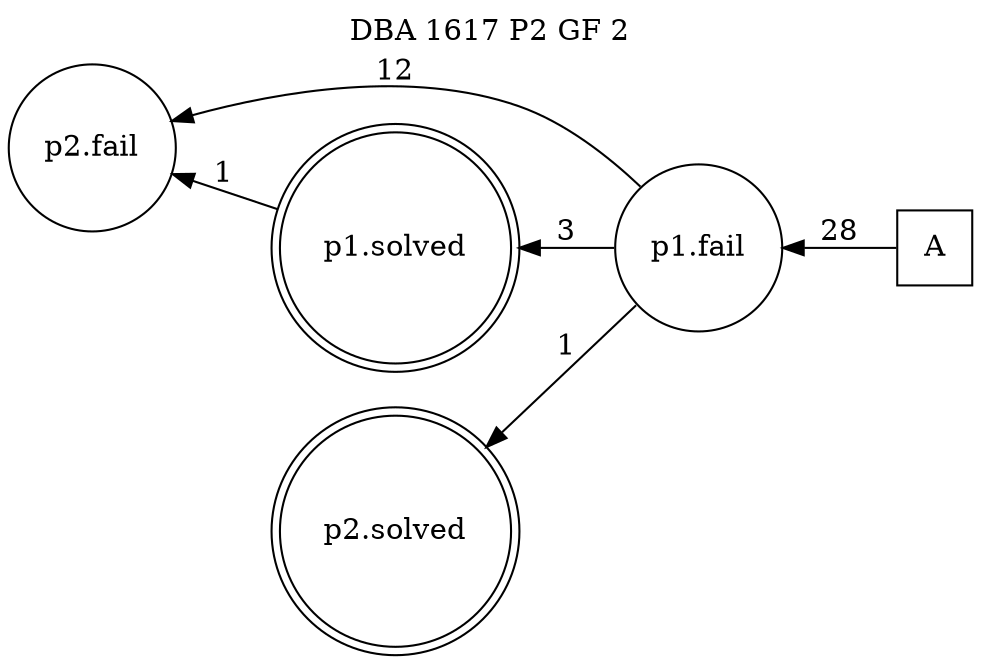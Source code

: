 digraph DBA_1617_P2_GF_2_GOOD {
labelloc="tl"
label= " DBA 1617 P2 GF 2 "
rankdir="RL";
graph [ size=" 10 , 10 !"]

"A" [shape="square" label="A"]
"p1.fail" [shape="circle" label="p1.fail"]
"p2.fail" [shape="circle" label="p2.fail"]
"p1.solved" [shape="doublecircle" label="p1.solved"]
"p2.solved" [shape="doublecircle" label="p2.solved"]
"A" -> "p1.fail" [ label=28]
"p1.fail" -> "p2.fail" [ label=12]
"p1.fail" -> "p1.solved" [ label=3]
"p1.fail" -> "p2.solved" [ label=1]
"p1.solved" -> "p2.fail" [ label=1]
}
